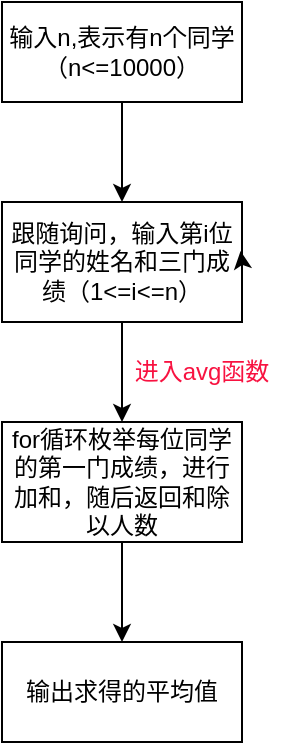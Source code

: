 <mxfile version="23.1.5" type="device">
  <diagram name="第 1 页" id="VPSYm-6zMQTfO5EXKVS1">
    <mxGraphModel dx="637" dy="433" grid="1" gridSize="10" guides="1" tooltips="1" connect="1" arrows="1" fold="1" page="1" pageScale="1" pageWidth="827" pageHeight="1169" math="0" shadow="0">
      <root>
        <mxCell id="0" />
        <mxCell id="1" parent="0" />
        <mxCell id="2Ij0xXdA7oB7KzAvpeT4-3" value="" style="edgeStyle=orthogonalEdgeStyle;rounded=0;orthogonalLoop=1;jettySize=auto;html=1;" edge="1" parent="1" source="2Ij0xXdA7oB7KzAvpeT4-1" target="2Ij0xXdA7oB7KzAvpeT4-2">
          <mxGeometry relative="1" as="geometry" />
        </mxCell>
        <mxCell id="2Ij0xXdA7oB7KzAvpeT4-1" value="输入n,表示有n个同学&lt;br&gt;（n&amp;lt;=10000）" style="rounded=0;whiteSpace=wrap;html=1;" vertex="1" parent="1">
          <mxGeometry x="280" y="120" width="120" height="50" as="geometry" />
        </mxCell>
        <mxCell id="2Ij0xXdA7oB7KzAvpeT4-6" value="" style="edgeStyle=orthogonalEdgeStyle;rounded=0;orthogonalLoop=1;jettySize=auto;html=1;" edge="1" parent="1" source="2Ij0xXdA7oB7KzAvpeT4-2" target="2Ij0xXdA7oB7KzAvpeT4-5">
          <mxGeometry relative="1" as="geometry" />
        </mxCell>
        <mxCell id="2Ij0xXdA7oB7KzAvpeT4-2" value="跟随询问，输入第i位同学的姓名和三门成绩（1&amp;lt;=i&amp;lt;=n）" style="whiteSpace=wrap;html=1;rounded=0;" vertex="1" parent="1">
          <mxGeometry x="280" y="220" width="120" height="60" as="geometry" />
        </mxCell>
        <mxCell id="2Ij0xXdA7oB7KzAvpeT4-4" style="edgeStyle=orthogonalEdgeStyle;rounded=0;orthogonalLoop=1;jettySize=auto;html=1;exitX=1;exitY=0.5;exitDx=0;exitDy=0;entryX=0.994;entryY=0.409;entryDx=0;entryDy=0;entryPerimeter=0;" edge="1" parent="1" source="2Ij0xXdA7oB7KzAvpeT4-2" target="2Ij0xXdA7oB7KzAvpeT4-2">
          <mxGeometry relative="1" as="geometry" />
        </mxCell>
        <mxCell id="2Ij0xXdA7oB7KzAvpeT4-9" value="" style="edgeStyle=orthogonalEdgeStyle;rounded=0;orthogonalLoop=1;jettySize=auto;html=1;" edge="1" parent="1" source="2Ij0xXdA7oB7KzAvpeT4-5" target="2Ij0xXdA7oB7KzAvpeT4-8">
          <mxGeometry relative="1" as="geometry" />
        </mxCell>
        <mxCell id="2Ij0xXdA7oB7KzAvpeT4-5" value="for循环枚举每位同学的第一门成绩，进行加和，随后返回和除以人数" style="whiteSpace=wrap;html=1;rounded=0;" vertex="1" parent="1">
          <mxGeometry x="280" y="330" width="120" height="60" as="geometry" />
        </mxCell>
        <mxCell id="2Ij0xXdA7oB7KzAvpeT4-7" value="&lt;font color=&quot;#f81240&quot;&gt;进入avg函数&lt;/font&gt;" style="text;html=1;align=center;verticalAlign=middle;whiteSpace=wrap;rounded=0;" vertex="1" parent="1">
          <mxGeometry x="340" y="290" width="80" height="30" as="geometry" />
        </mxCell>
        <mxCell id="2Ij0xXdA7oB7KzAvpeT4-8" value="输出求得的平均值" style="whiteSpace=wrap;html=1;rounded=0;" vertex="1" parent="1">
          <mxGeometry x="280" y="440" width="120" height="50" as="geometry" />
        </mxCell>
      </root>
    </mxGraphModel>
  </diagram>
</mxfile>
